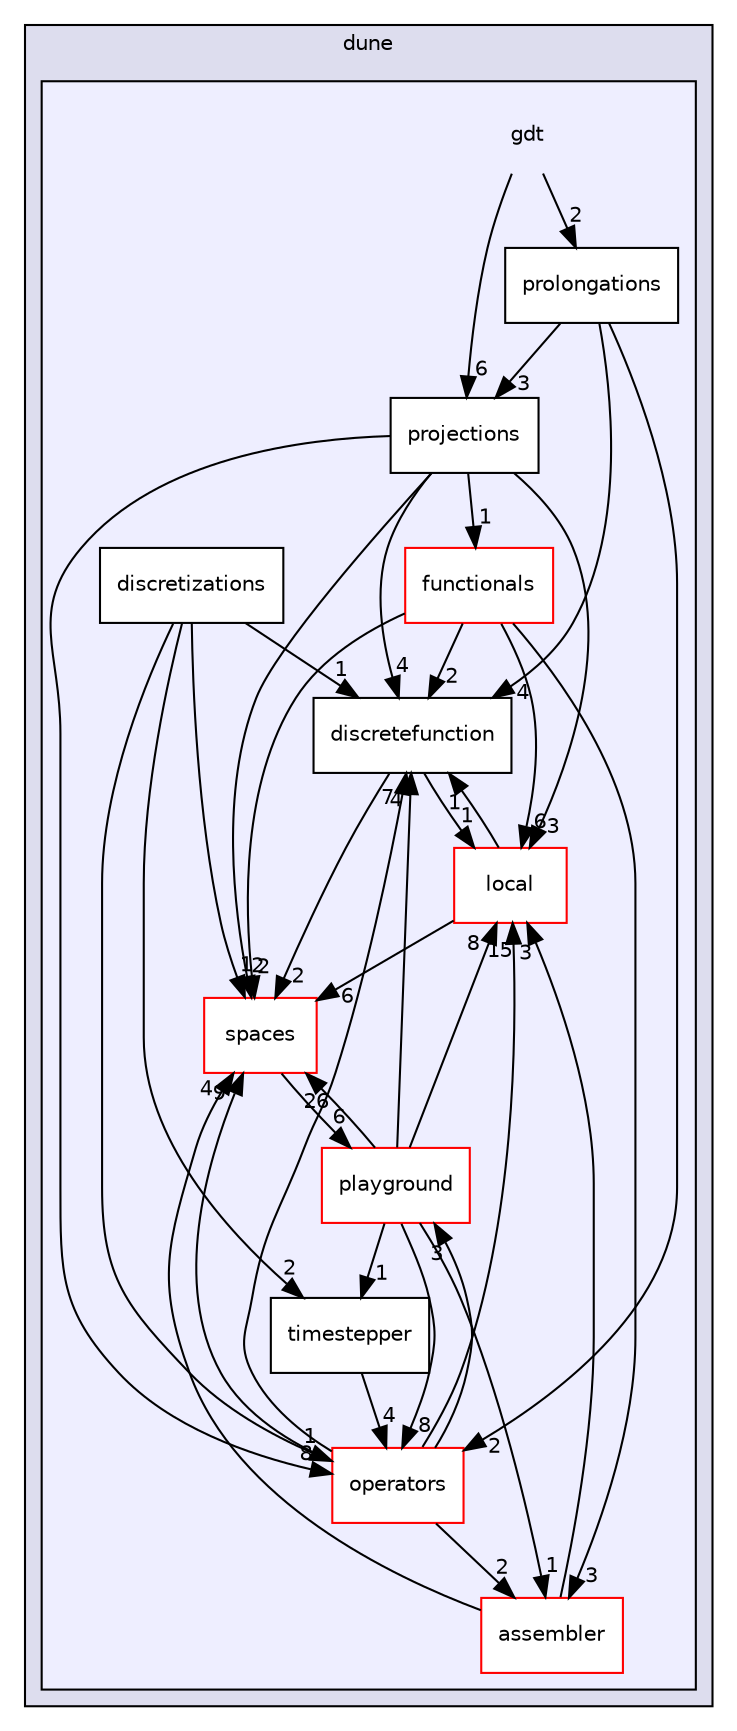 digraph "gdt" {
  compound=true
  node [ fontsize="10", fontname="Helvetica"];
  edge [ labelfontsize="10", labelfontname="Helvetica"];
  subgraph clusterdir_16224573f43954b382d54ec1df2a2147 {
    graph [ bgcolor="#ddddee", pencolor="black", label="dune" fontname="Helvetica", fontsize="10", URL="dir_16224573f43954b382d54ec1df2a2147.html"]
  subgraph clusterdir_f1992dd472896fb89117bdc8155a3e1c {
    graph [ bgcolor="#eeeeff", pencolor="black", label="" URL="dir_f1992dd472896fb89117bdc8155a3e1c.html"];
    dir_f1992dd472896fb89117bdc8155a3e1c [shape=plaintext label="gdt"];
    dir_2b02b4f0649b0905b779ae429fc5ade2 [shape=box label="assembler" color="red" fillcolor="white" style="filled" URL="dir_2b02b4f0649b0905b779ae429fc5ade2.html"];
    dir_0e08db9718cdc017276840d0b5dc9bb6 [shape=box label="discretefunction" color="black" fillcolor="white" style="filled" URL="dir_0e08db9718cdc017276840d0b5dc9bb6.html"];
    dir_1c4344a5cb9f11364009bdabd5974453 [shape=box label="discretizations" color="black" fillcolor="white" style="filled" URL="dir_1c4344a5cb9f11364009bdabd5974453.html"];
    dir_b88ba22195be87413f0714aa36685cef [shape=box label="functionals" color="red" fillcolor="white" style="filled" URL="dir_b88ba22195be87413f0714aa36685cef.html"];
    dir_7df66b530ab698acb840d3fba4a971eb [shape=box label="local" color="red" fillcolor="white" style="filled" URL="dir_7df66b530ab698acb840d3fba4a971eb.html"];
    dir_91b47eb1f5534b791b2db4e72c4ced9d [shape=box label="operators" color="red" fillcolor="white" style="filled" URL="dir_91b47eb1f5534b791b2db4e72c4ced9d.html"];
    dir_c0688d8f58f2ac48be580c635590bfde [shape=box label="playground" color="red" fillcolor="white" style="filled" URL="dir_c0688d8f58f2ac48be580c635590bfde.html"];
    dir_2354bf4875ad6407b07178770768fbc9 [shape=box label="projections" color="black" fillcolor="white" style="filled" URL="dir_2354bf4875ad6407b07178770768fbc9.html"];
    dir_e933303e01300794100a8d9c50f40ffb [shape=box label="prolongations" color="black" fillcolor="white" style="filled" URL="dir_e933303e01300794100a8d9c50f40ffb.html"];
    dir_c10f7938b13dcbddf851adbb235e7250 [shape=box label="spaces" color="red" fillcolor="white" style="filled" URL="dir_c10f7938b13dcbddf851adbb235e7250.html"];
    dir_dcfbe8758bba0745af0c464c9828dc4a [shape=box label="timestepper" color="black" fillcolor="white" style="filled" URL="dir_dcfbe8758bba0745af0c464c9828dc4a.html"];
  }
  }
  dir_dcfbe8758bba0745af0c464c9828dc4a->dir_91b47eb1f5534b791b2db4e72c4ced9d [headlabel="4", labeldistance=1.5 headhref="dir_000004_000005.html"];
  dir_91b47eb1f5534b791b2db4e72c4ced9d->dir_0e08db9718cdc017276840d0b5dc9bb6 [headlabel="7", labeldistance=1.5 headhref="dir_000005_000022.html"];
  dir_91b47eb1f5534b791b2db4e72c4ced9d->dir_c0688d8f58f2ac48be580c635590bfde [headlabel="3", labeldistance=1.5 headhref="dir_000005_000019.html"];
  dir_91b47eb1f5534b791b2db4e72c4ced9d->dir_c10f7938b13dcbddf851adbb235e7250 [headlabel="9", labeldistance=1.5 headhref="dir_000005_000007.html"];
  dir_91b47eb1f5534b791b2db4e72c4ced9d->dir_2b02b4f0649b0905b779ae429fc5ade2 [headlabel="2", labeldistance=1.5 headhref="dir_000005_000012.html"];
  dir_91b47eb1f5534b791b2db4e72c4ced9d->dir_7df66b530ab698acb840d3fba4a971eb [headlabel="15", labeldistance=1.5 headhref="dir_000005_000017.html"];
  dir_0e08db9718cdc017276840d0b5dc9bb6->dir_c10f7938b13dcbddf851adbb235e7250 [headlabel="2", labeldistance=1.5 headhref="dir_000022_000007.html"];
  dir_0e08db9718cdc017276840d0b5dc9bb6->dir_7df66b530ab698acb840d3fba4a971eb [headlabel="1", labeldistance=1.5 headhref="dir_000022_000017.html"];
  dir_c0688d8f58f2ac48be580c635590bfde->dir_dcfbe8758bba0745af0c464c9828dc4a [headlabel="1", labeldistance=1.5 headhref="dir_000019_000004.html"];
  dir_c0688d8f58f2ac48be580c635590bfde->dir_91b47eb1f5534b791b2db4e72c4ced9d [headlabel="8", labeldistance=1.5 headhref="dir_000019_000005.html"];
  dir_c0688d8f58f2ac48be580c635590bfde->dir_0e08db9718cdc017276840d0b5dc9bb6 [headlabel="4", labeldistance=1.5 headhref="dir_000019_000022.html"];
  dir_c0688d8f58f2ac48be580c635590bfde->dir_c10f7938b13dcbddf851adbb235e7250 [headlabel="26", labeldistance=1.5 headhref="dir_000019_000007.html"];
  dir_c0688d8f58f2ac48be580c635590bfde->dir_2b02b4f0649b0905b779ae429fc5ade2 [headlabel="1", labeldistance=1.5 headhref="dir_000019_000012.html"];
  dir_c0688d8f58f2ac48be580c635590bfde->dir_7df66b530ab698acb840d3fba4a971eb [headlabel="8", labeldistance=1.5 headhref="dir_000019_000017.html"];
  dir_b88ba22195be87413f0714aa36685cef->dir_0e08db9718cdc017276840d0b5dc9bb6 [headlabel="2", labeldistance=1.5 headhref="dir_000014_000022.html"];
  dir_b88ba22195be87413f0714aa36685cef->dir_c10f7938b13dcbddf851adbb235e7250 [headlabel="2", labeldistance=1.5 headhref="dir_000014_000007.html"];
  dir_b88ba22195be87413f0714aa36685cef->dir_2b02b4f0649b0905b779ae429fc5ade2 [headlabel="3", labeldistance=1.5 headhref="dir_000014_000012.html"];
  dir_b88ba22195be87413f0714aa36685cef->dir_7df66b530ab698acb840d3fba4a971eb [headlabel="6", labeldistance=1.5 headhref="dir_000014_000017.html"];
  dir_f1992dd472896fb89117bdc8155a3e1c->dir_2354bf4875ad6407b07178770768fbc9 [headlabel="6", labeldistance=1.5 headhref="dir_000003_000026.html"];
  dir_f1992dd472896fb89117bdc8155a3e1c->dir_e933303e01300794100a8d9c50f40ffb [headlabel="2", labeldistance=1.5 headhref="dir_000003_000041.html"];
  dir_2354bf4875ad6407b07178770768fbc9->dir_91b47eb1f5534b791b2db4e72c4ced9d [headlabel="8", labeldistance=1.5 headhref="dir_000026_000005.html"];
  dir_2354bf4875ad6407b07178770768fbc9->dir_0e08db9718cdc017276840d0b5dc9bb6 [headlabel="4", labeldistance=1.5 headhref="dir_000026_000022.html"];
  dir_2354bf4875ad6407b07178770768fbc9->dir_b88ba22195be87413f0714aa36685cef [headlabel="1", labeldistance=1.5 headhref="dir_000026_000014.html"];
  dir_2354bf4875ad6407b07178770768fbc9->dir_c10f7938b13dcbddf851adbb235e7250 [headlabel="2", labeldistance=1.5 headhref="dir_000026_000007.html"];
  dir_2354bf4875ad6407b07178770768fbc9->dir_7df66b530ab698acb840d3fba4a971eb [headlabel="3", labeldistance=1.5 headhref="dir_000026_000017.html"];
  dir_c10f7938b13dcbddf851adbb235e7250->dir_c0688d8f58f2ac48be580c635590bfde [headlabel="6", labeldistance=1.5 headhref="dir_000007_000019.html"];
  dir_2b02b4f0649b0905b779ae429fc5ade2->dir_c10f7938b13dcbddf851adbb235e7250 [headlabel="4", labeldistance=1.5 headhref="dir_000012_000007.html"];
  dir_2b02b4f0649b0905b779ae429fc5ade2->dir_7df66b530ab698acb840d3fba4a971eb [headlabel="3", labeldistance=1.5 headhref="dir_000012_000017.html"];
  dir_1c4344a5cb9f11364009bdabd5974453->dir_dcfbe8758bba0745af0c464c9828dc4a [headlabel="2", labeldistance=1.5 headhref="dir_000023_000004.html"];
  dir_1c4344a5cb9f11364009bdabd5974453->dir_91b47eb1f5534b791b2db4e72c4ced9d [headlabel="1", labeldistance=1.5 headhref="dir_000023_000005.html"];
  dir_1c4344a5cb9f11364009bdabd5974453->dir_0e08db9718cdc017276840d0b5dc9bb6 [headlabel="1", labeldistance=1.5 headhref="dir_000023_000022.html"];
  dir_1c4344a5cb9f11364009bdabd5974453->dir_c10f7938b13dcbddf851adbb235e7250 [headlabel="1", labeldistance=1.5 headhref="dir_000023_000007.html"];
  dir_7df66b530ab698acb840d3fba4a971eb->dir_0e08db9718cdc017276840d0b5dc9bb6 [headlabel="1", labeldistance=1.5 headhref="dir_000017_000022.html"];
  dir_7df66b530ab698acb840d3fba4a971eb->dir_c10f7938b13dcbddf851adbb235e7250 [headlabel="6", labeldistance=1.5 headhref="dir_000017_000007.html"];
  dir_e933303e01300794100a8d9c50f40ffb->dir_91b47eb1f5534b791b2db4e72c4ced9d [headlabel="2", labeldistance=1.5 headhref="dir_000041_000005.html"];
  dir_e933303e01300794100a8d9c50f40ffb->dir_0e08db9718cdc017276840d0b5dc9bb6 [headlabel="4", labeldistance=1.5 headhref="dir_000041_000022.html"];
  dir_e933303e01300794100a8d9c50f40ffb->dir_2354bf4875ad6407b07178770768fbc9 [headlabel="3", labeldistance=1.5 headhref="dir_000041_000026.html"];
}
